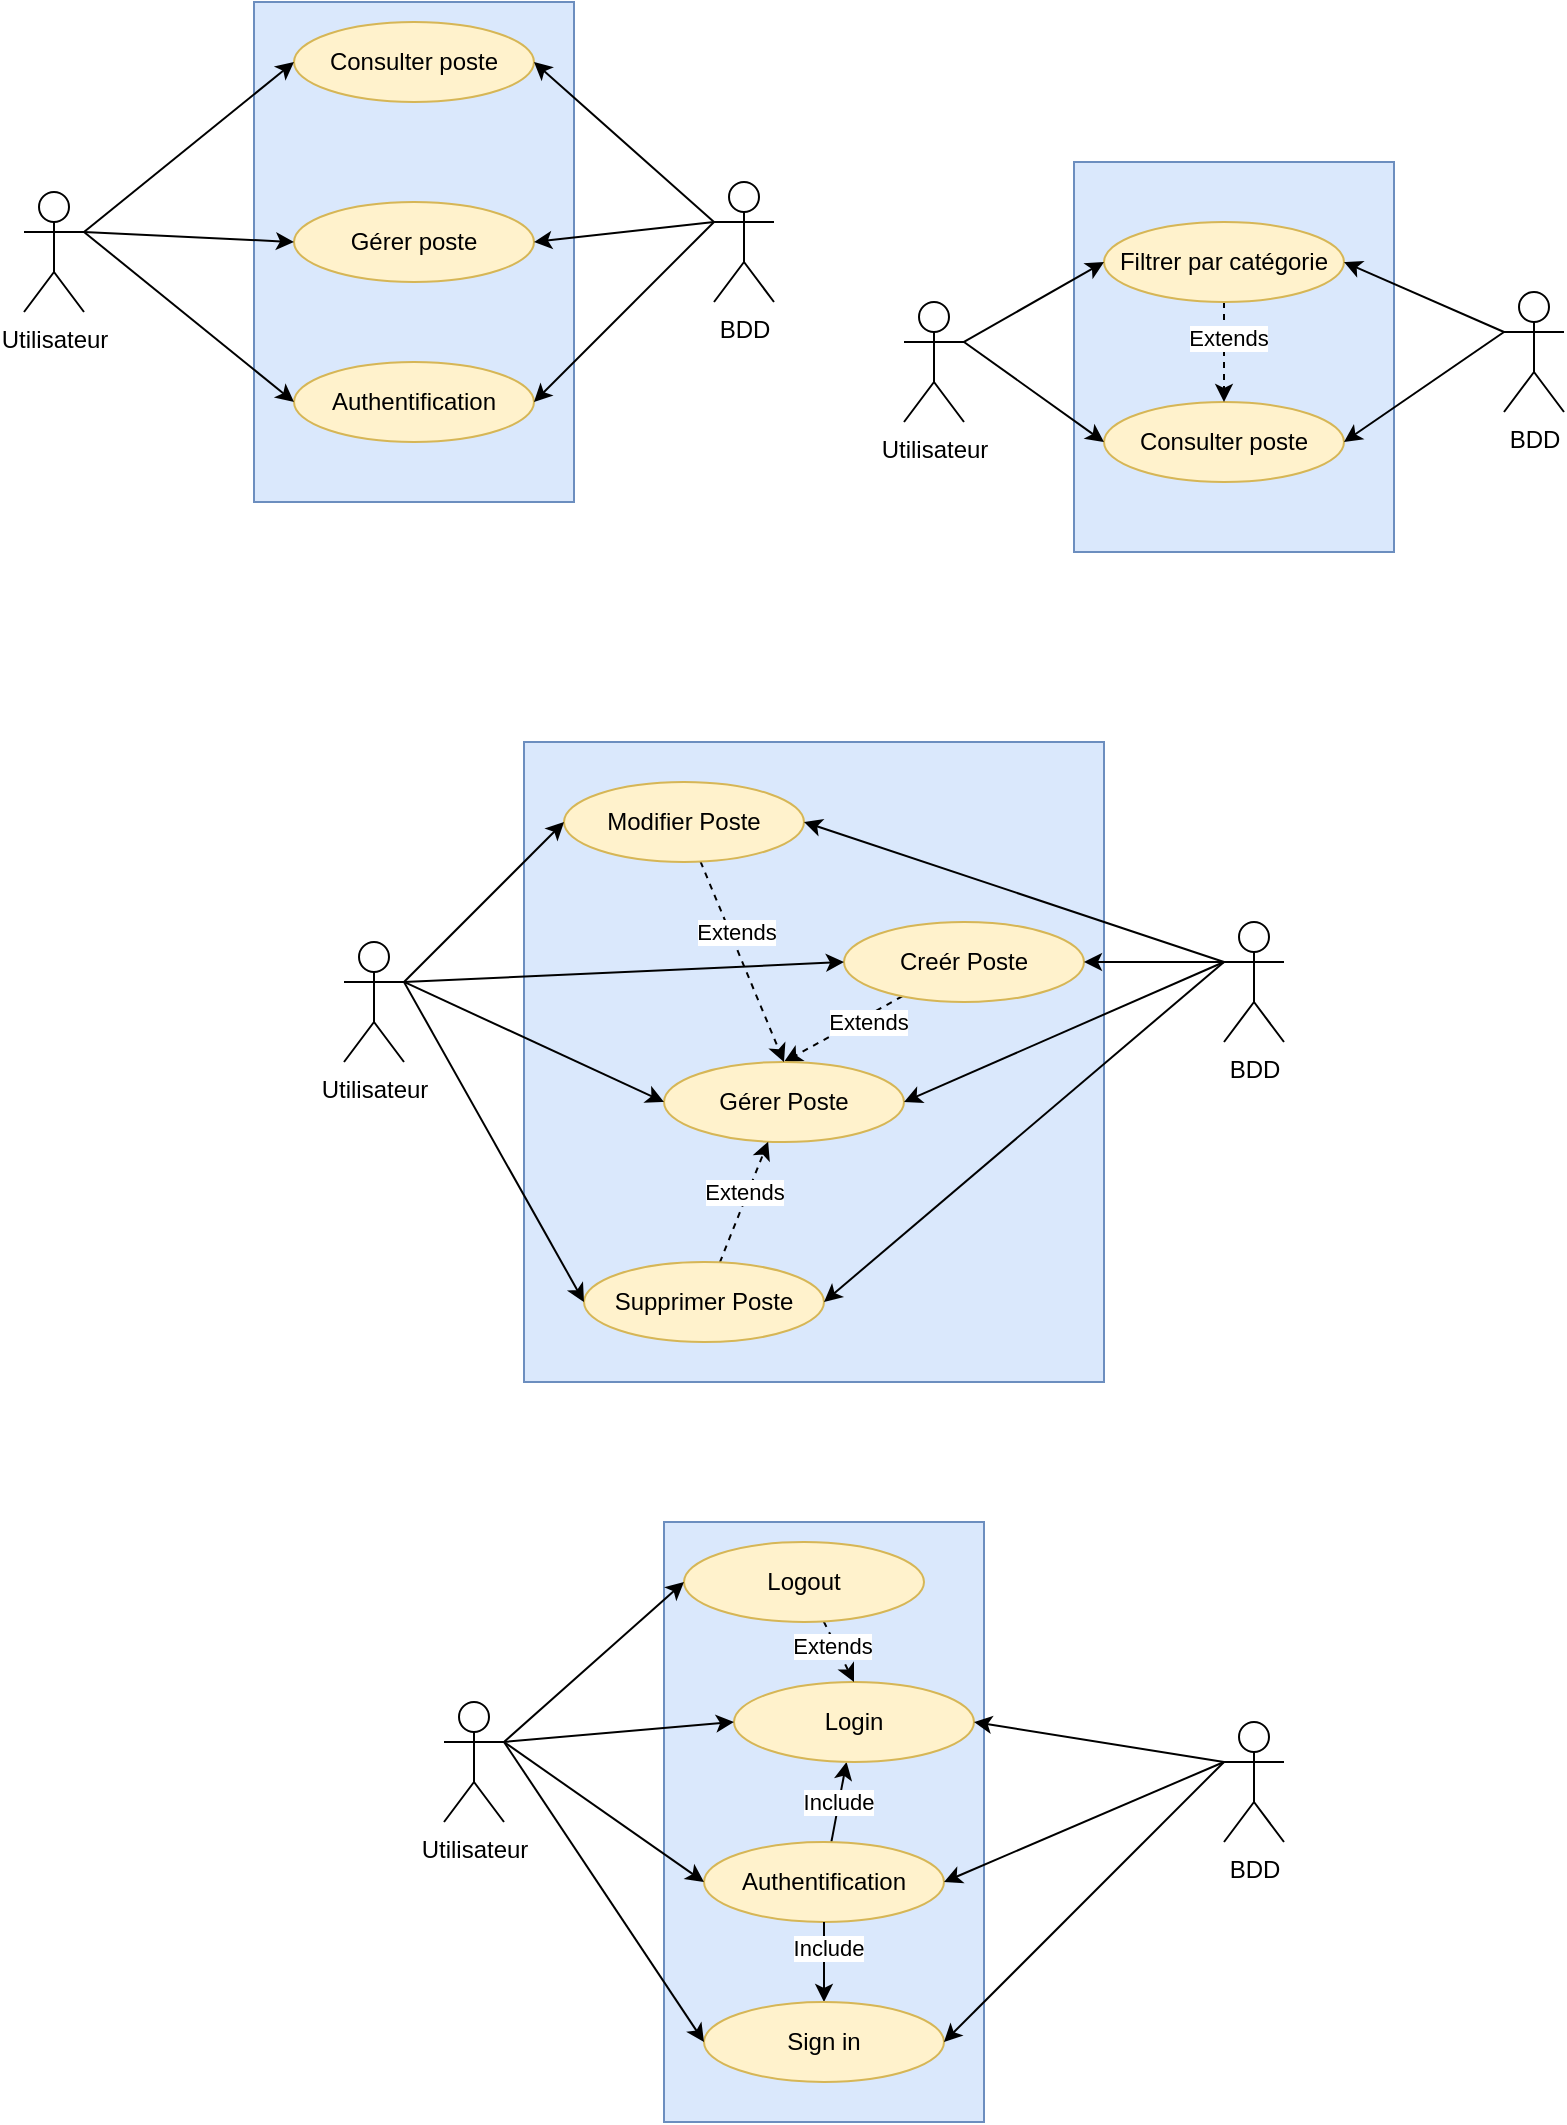 <mxfile>
    <diagram id="e2Y6fUCd4X6fRzXWgO_n" name="Page-1">
        <mxGraphModel dx="1572" dy="688" grid="1" gridSize="10" guides="1" tooltips="1" connect="1" arrows="1" fold="1" page="1" pageScale="1" pageWidth="850" pageHeight="1100" math="0" shadow="0">
            <root>
                <mxCell id="0"/>
                <mxCell id="1" parent="0"/>
                <mxCell id="2" value="" style="rounded=0;whiteSpace=wrap;html=1;fillColor=#dae8fc;strokeColor=#6c8ebf;" vertex="1" parent="1">
                    <mxGeometry x="165" y="20" width="160" height="250" as="geometry"/>
                </mxCell>
                <mxCell id="3" value="Consulter poste" style="ellipse;whiteSpace=wrap;html=1;fillColor=#fff2cc;strokeColor=#d6b656;" vertex="1" parent="1">
                    <mxGeometry x="185" y="30" width="120" height="40" as="geometry"/>
                </mxCell>
                <mxCell id="4" value="Gérer poste" style="ellipse;whiteSpace=wrap;html=1;fillColor=#fff2cc;strokeColor=#d6b656;" vertex="1" parent="1">
                    <mxGeometry x="185" y="120" width="120" height="40" as="geometry"/>
                </mxCell>
                <mxCell id="5" value="Authentification" style="ellipse;whiteSpace=wrap;html=1;fillColor=#fff2cc;strokeColor=#d6b656;" vertex="1" parent="1">
                    <mxGeometry x="185" y="200" width="120" height="40" as="geometry"/>
                </mxCell>
                <mxCell id="7" style="edgeStyle=none;html=1;exitX=1;exitY=0.333;exitDx=0;exitDy=0;exitPerimeter=0;entryX=0;entryY=0.5;entryDx=0;entryDy=0;" edge="1" parent="1" source="6" target="3">
                    <mxGeometry relative="1" as="geometry"/>
                </mxCell>
                <mxCell id="6" value="Utilisateur" style="shape=umlActor;verticalLabelPosition=bottom;verticalAlign=top;html=1;outlineConnect=0;" vertex="1" parent="1">
                    <mxGeometry x="50" y="115" width="30" height="60" as="geometry"/>
                </mxCell>
                <mxCell id="8" style="edgeStyle=none;html=1;exitX=1;exitY=0.333;exitDx=0;exitDy=0;exitPerimeter=0;entryX=0;entryY=0.5;entryDx=0;entryDy=0;" edge="1" parent="1" source="6" target="4">
                    <mxGeometry relative="1" as="geometry"/>
                </mxCell>
                <mxCell id="9" style="edgeStyle=none;html=1;exitX=1;exitY=0.333;exitDx=0;exitDy=0;exitPerimeter=0;entryX=0;entryY=0.5;entryDx=0;entryDy=0;" edge="1" parent="1" source="6" target="5">
                    <mxGeometry relative="1" as="geometry"/>
                </mxCell>
                <mxCell id="12" style="edgeStyle=none;html=1;entryX=1;entryY=0.5;entryDx=0;entryDy=0;exitX=0;exitY=0.333;exitDx=0;exitDy=0;exitPerimeter=0;" edge="1" parent="1" source="11" target="3">
                    <mxGeometry relative="1" as="geometry"/>
                </mxCell>
                <mxCell id="11" value="BDD" style="shape=umlActor;verticalLabelPosition=bottom;verticalAlign=top;html=1;outlineConnect=0;" vertex="1" parent="1">
                    <mxGeometry x="395" y="110" width="30" height="60" as="geometry"/>
                </mxCell>
                <mxCell id="13" style="edgeStyle=none;html=1;entryX=1;entryY=0.5;entryDx=0;entryDy=0;exitX=0;exitY=0.333;exitDx=0;exitDy=0;exitPerimeter=0;" edge="1" parent="1" source="11" target="4">
                    <mxGeometry relative="1" as="geometry"/>
                </mxCell>
                <mxCell id="14" style="edgeStyle=none;html=1;entryX=1;entryY=0.5;entryDx=0;entryDy=0;exitX=0;exitY=0.333;exitDx=0;exitDy=0;exitPerimeter=0;" edge="1" parent="1" source="11" target="5">
                    <mxGeometry relative="1" as="geometry"/>
                </mxCell>
                <mxCell id="15" value="" style="rounded=0;whiteSpace=wrap;html=1;fillColor=#dae8fc;strokeColor=#6c8ebf;" vertex="1" parent="1">
                    <mxGeometry x="370" y="780" width="160" height="300" as="geometry"/>
                </mxCell>
                <mxCell id="27" value="" style="edgeStyle=none;html=1;" edge="1" parent="1" source="17" target="16">
                    <mxGeometry relative="1" as="geometry"/>
                </mxCell>
                <mxCell id="28" value="Include" style="edgeLabel;html=1;align=center;verticalAlign=middle;resizable=0;points=[];" vertex="1" connectable="0" parent="27">
                    <mxGeometry y="1" relative="1" as="geometry">
                        <mxPoint as="offset"/>
                    </mxGeometry>
                </mxCell>
                <mxCell id="16" value="Login" style="ellipse;whiteSpace=wrap;html=1;fillColor=#fff2cc;strokeColor=#d6b656;" vertex="1" parent="1">
                    <mxGeometry x="405" y="860" width="120" height="40" as="geometry"/>
                </mxCell>
                <mxCell id="17" value="Authentification" style="ellipse;whiteSpace=wrap;html=1;fillColor=#fff2cc;strokeColor=#d6b656;" vertex="1" parent="1">
                    <mxGeometry x="390" y="940" width="120" height="40" as="geometry"/>
                </mxCell>
                <mxCell id="19" style="edgeStyle=none;html=1;exitX=1;exitY=0.333;exitDx=0;exitDy=0;exitPerimeter=0;entryX=0;entryY=0.5;entryDx=0;entryDy=0;" edge="1" source="20" target="16" parent="1">
                    <mxGeometry relative="1" as="geometry"/>
                </mxCell>
                <mxCell id="20" value="Utilisateur" style="shape=umlActor;verticalLabelPosition=bottom;verticalAlign=top;html=1;outlineConnect=0;" vertex="1" parent="1">
                    <mxGeometry x="260" y="870" width="30" height="60" as="geometry"/>
                </mxCell>
                <mxCell id="21" style="edgeStyle=none;html=1;exitX=1;exitY=0.333;exitDx=0;exitDy=0;exitPerimeter=0;entryX=0;entryY=0.5;entryDx=0;entryDy=0;" edge="1" source="20" target="17" parent="1">
                    <mxGeometry relative="1" as="geometry"/>
                </mxCell>
                <mxCell id="23" style="edgeStyle=none;html=1;entryX=1;entryY=0.5;entryDx=0;entryDy=0;exitX=0;exitY=0.333;exitDx=0;exitDy=0;exitPerimeter=0;" edge="1" source="24" target="16" parent="1">
                    <mxGeometry relative="1" as="geometry"/>
                </mxCell>
                <mxCell id="24" value="BDD" style="shape=umlActor;verticalLabelPosition=bottom;verticalAlign=top;html=1;outlineConnect=0;" vertex="1" parent="1">
                    <mxGeometry x="650" y="880" width="30" height="60" as="geometry"/>
                </mxCell>
                <mxCell id="25" style="edgeStyle=none;html=1;entryX=1;entryY=0.5;entryDx=0;entryDy=0;exitX=0;exitY=0.333;exitDx=0;exitDy=0;exitPerimeter=0;" edge="1" source="24" target="17" parent="1">
                    <mxGeometry relative="1" as="geometry"/>
                </mxCell>
                <mxCell id="38" value="Utilisateur" style="shape=umlActor;verticalLabelPosition=bottom;verticalAlign=top;html=1;outlineConnect=0;" vertex="1" parent="1">
                    <mxGeometry x="210" y="490" width="30" height="60" as="geometry"/>
                </mxCell>
                <mxCell id="39" value="BDD" style="shape=umlActor;verticalLabelPosition=bottom;verticalAlign=top;html=1;outlineConnect=0;" vertex="1" parent="1">
                    <mxGeometry x="650" y="480" width="30" height="60" as="geometry"/>
                </mxCell>
                <mxCell id="51" value="" style="rounded=0;whiteSpace=wrap;html=1;fillColor=#dae8fc;strokeColor=#6c8ebf;" vertex="1" parent="1">
                    <mxGeometry x="300" y="390" width="290" height="320" as="geometry"/>
                </mxCell>
                <mxCell id="47" style="edgeStyle=none;html=1;entryX=0.5;entryY=0;entryDx=0;entryDy=0;dashed=1;" edge="1" parent="1" source="36" target="37">
                    <mxGeometry relative="1" as="geometry"/>
                </mxCell>
                <mxCell id="49" value="Extends" style="edgeLabel;html=1;align=center;verticalAlign=middle;resizable=0;points=[];" vertex="1" connectable="0" parent="47">
                    <mxGeometry x="-0.378" y="3" relative="1" as="geometry">
                        <mxPoint as="offset"/>
                    </mxGeometry>
                </mxCell>
                <mxCell id="36" value="Creér Poste" style="ellipse;whiteSpace=wrap;html=1;fillColor=#fff2cc;strokeColor=#d6b656;" vertex="1" parent="1">
                    <mxGeometry x="460" y="480" width="120" height="40" as="geometry"/>
                </mxCell>
                <mxCell id="37" value="Gérer Poste" style="ellipse;whiteSpace=wrap;html=1;fillColor=#fff2cc;strokeColor=#d6b656;" vertex="1" parent="1">
                    <mxGeometry x="370" y="550" width="120" height="40" as="geometry"/>
                </mxCell>
                <mxCell id="46" style="edgeStyle=none;html=1;entryX=0.5;entryY=0;entryDx=0;entryDy=0;dashed=1;" edge="1" parent="1" source="43" target="37">
                    <mxGeometry relative="1" as="geometry"/>
                </mxCell>
                <mxCell id="48" value="Extends" style="edgeLabel;html=1;align=center;verticalAlign=middle;resizable=0;points=[];" vertex="1" connectable="0" parent="46">
                    <mxGeometry x="-0.282" y="3" relative="1" as="geometry">
                        <mxPoint as="offset"/>
                    </mxGeometry>
                </mxCell>
                <mxCell id="43" value="Modifier Poste" style="ellipse;whiteSpace=wrap;html=1;fillColor=#fff2cc;strokeColor=#d6b656;" vertex="1" parent="1">
                    <mxGeometry x="320" y="410" width="120" height="40" as="geometry"/>
                </mxCell>
                <mxCell id="45" value="" style="edgeStyle=none;html=1;dashed=1;" edge="1" parent="1" source="44" target="37">
                    <mxGeometry relative="1" as="geometry"/>
                </mxCell>
                <mxCell id="50" value="Extends" style="edgeLabel;html=1;align=center;verticalAlign=middle;resizable=0;points=[];" vertex="1" connectable="0" parent="45">
                    <mxGeometry x="0.143" y="2" relative="1" as="geometry">
                        <mxPoint as="offset"/>
                    </mxGeometry>
                </mxCell>
                <mxCell id="44" value="Supprimer Poste" style="ellipse;whiteSpace=wrap;html=1;fillColor=#fff2cc;strokeColor=#d6b656;" vertex="1" parent="1">
                    <mxGeometry x="330" y="650" width="120" height="40" as="geometry"/>
                </mxCell>
                <mxCell id="52" style="edgeStyle=none;html=1;entryX=0;entryY=0.5;entryDx=0;entryDy=0;exitX=1;exitY=0.333;exitDx=0;exitDy=0;exitPerimeter=0;" edge="1" parent="1" source="38" target="43">
                    <mxGeometry relative="1" as="geometry"/>
                </mxCell>
                <mxCell id="53" style="edgeStyle=none;html=1;entryX=0;entryY=0.5;entryDx=0;entryDy=0;exitX=1;exitY=0.333;exitDx=0;exitDy=0;exitPerimeter=0;" edge="1" parent="1" source="38" target="37">
                    <mxGeometry relative="1" as="geometry"/>
                </mxCell>
                <mxCell id="54" style="edgeStyle=none;html=1;entryX=0;entryY=0.5;entryDx=0;entryDy=0;exitX=1;exitY=0.333;exitDx=0;exitDy=0;exitPerimeter=0;" edge="1" parent="1" source="38" target="44">
                    <mxGeometry relative="1" as="geometry"/>
                </mxCell>
                <mxCell id="55" style="edgeStyle=none;html=1;entryX=0;entryY=0.5;entryDx=0;entryDy=0;exitX=1;exitY=0.333;exitDx=0;exitDy=0;exitPerimeter=0;" edge="1" parent="1" source="38" target="36">
                    <mxGeometry relative="1" as="geometry"/>
                </mxCell>
                <mxCell id="56" style="edgeStyle=none;html=1;exitX=0;exitY=0.333;exitDx=0;exitDy=0;exitPerimeter=0;entryX=1;entryY=0.5;entryDx=0;entryDy=0;" edge="1" parent="1" source="39" target="43">
                    <mxGeometry relative="1" as="geometry"/>
                </mxCell>
                <mxCell id="57" style="edgeStyle=none;html=1;exitX=0;exitY=0.333;exitDx=0;exitDy=0;exitPerimeter=0;entryX=1;entryY=0.5;entryDx=0;entryDy=0;" edge="1" parent="1" source="39" target="37">
                    <mxGeometry relative="1" as="geometry"/>
                </mxCell>
                <mxCell id="58" style="edgeStyle=none;html=1;exitX=0;exitY=0.333;exitDx=0;exitDy=0;exitPerimeter=0;entryX=1;entryY=0.5;entryDx=0;entryDy=0;" edge="1" parent="1" source="39" target="36">
                    <mxGeometry relative="1" as="geometry"/>
                </mxCell>
                <mxCell id="59" style="edgeStyle=none;html=1;exitX=0;exitY=0.333;exitDx=0;exitDy=0;exitPerimeter=0;entryX=1;entryY=0.5;entryDx=0;entryDy=0;" edge="1" parent="1" source="39" target="44">
                    <mxGeometry relative="1" as="geometry"/>
                </mxCell>
                <mxCell id="61" value="" style="edgeStyle=none;html=1;" edge="1" parent="1" source="17" target="60">
                    <mxGeometry relative="1" as="geometry"/>
                </mxCell>
                <mxCell id="62" value="Include" style="edgeLabel;html=1;align=center;verticalAlign=middle;resizable=0;points=[];" vertex="1" connectable="0" parent="61">
                    <mxGeometry x="-0.354" y="2" relative="1" as="geometry">
                        <mxPoint as="offset"/>
                    </mxGeometry>
                </mxCell>
                <mxCell id="60" value="Sign in" style="ellipse;whiteSpace=wrap;html=1;fillColor=#fff2cc;strokeColor=#d6b656;" vertex="1" parent="1">
                    <mxGeometry x="390" y="1020" width="120" height="40" as="geometry"/>
                </mxCell>
                <mxCell id="63" style="edgeStyle=none;html=1;exitX=1;exitY=0.333;exitDx=0;exitDy=0;exitPerimeter=0;entryX=0;entryY=0.5;entryDx=0;entryDy=0;" edge="1" parent="1" source="20" target="60">
                    <mxGeometry relative="1" as="geometry"/>
                </mxCell>
                <mxCell id="64" style="edgeStyle=none;html=1;entryX=1;entryY=0.5;entryDx=0;entryDy=0;exitX=0;exitY=0.333;exitDx=0;exitDy=0;exitPerimeter=0;" edge="1" parent="1" source="24" target="60">
                    <mxGeometry relative="1" as="geometry"/>
                </mxCell>
                <mxCell id="80" style="edgeStyle=none;html=1;entryX=0.5;entryY=0;entryDx=0;entryDy=0;dashed=1;" edge="1" parent="1" source="65" target="16">
                    <mxGeometry relative="1" as="geometry"/>
                </mxCell>
                <mxCell id="81" value="Extends" style="edgeLabel;html=1;align=center;verticalAlign=middle;resizable=0;points=[];" vertex="1" connectable="0" parent="80">
                    <mxGeometry x="-0.234" y="-2" relative="1" as="geometry">
                        <mxPoint as="offset"/>
                    </mxGeometry>
                </mxCell>
                <mxCell id="65" value="Logout" style="ellipse;whiteSpace=wrap;html=1;fillColor=#fff2cc;strokeColor=#d6b656;" vertex="1" parent="1">
                    <mxGeometry x="380" y="790" width="120" height="40" as="geometry"/>
                </mxCell>
                <mxCell id="66" style="edgeStyle=none;html=1;exitX=1;exitY=0.333;exitDx=0;exitDy=0;exitPerimeter=0;entryX=0;entryY=0.5;entryDx=0;entryDy=0;" edge="1" parent="1" source="20" target="65">
                    <mxGeometry relative="1" as="geometry"/>
                </mxCell>
                <mxCell id="67" value="" style="rounded=0;whiteSpace=wrap;html=1;fillColor=#dae8fc;strokeColor=#6c8ebf;" vertex="1" parent="1">
                    <mxGeometry x="575" y="100" width="160" height="195" as="geometry"/>
                </mxCell>
                <mxCell id="68" value="Consulter poste" style="ellipse;whiteSpace=wrap;html=1;fillColor=#fff2cc;strokeColor=#d6b656;" vertex="1" parent="1">
                    <mxGeometry x="590" y="220" width="120" height="40" as="geometry"/>
                </mxCell>
                <mxCell id="82" value="" style="edgeStyle=none;html=1;dashed=1;" edge="1" parent="1" source="70" target="68">
                    <mxGeometry relative="1" as="geometry"/>
                </mxCell>
                <mxCell id="83" value="Extends" style="edgeLabel;html=1;align=center;verticalAlign=middle;resizable=0;points=[];" vertex="1" connectable="0" parent="82">
                    <mxGeometry x="-0.308" y="2" relative="1" as="geometry">
                        <mxPoint as="offset"/>
                    </mxGeometry>
                </mxCell>
                <mxCell id="70" value="Filtrer par catégorie" style="ellipse;whiteSpace=wrap;html=1;fillColor=#fff2cc;strokeColor=#d6b656;" vertex="1" parent="1">
                    <mxGeometry x="590" y="130" width="120" height="40" as="geometry"/>
                </mxCell>
                <mxCell id="71" style="edgeStyle=none;html=1;exitX=1;exitY=0.333;exitDx=0;exitDy=0;exitPerimeter=0;entryX=0;entryY=0.5;entryDx=0;entryDy=0;" edge="1" source="72" target="68" parent="1">
                    <mxGeometry relative="1" as="geometry"/>
                </mxCell>
                <mxCell id="72" value="Utilisateur" style="shape=umlActor;verticalLabelPosition=bottom;verticalAlign=top;html=1;outlineConnect=0;" vertex="1" parent="1">
                    <mxGeometry x="490" y="170" width="30" height="60" as="geometry"/>
                </mxCell>
                <mxCell id="74" style="edgeStyle=none;html=1;exitX=1;exitY=0.333;exitDx=0;exitDy=0;exitPerimeter=0;entryX=0;entryY=0.5;entryDx=0;entryDy=0;" edge="1" source="72" target="70" parent="1">
                    <mxGeometry relative="1" as="geometry"/>
                </mxCell>
                <mxCell id="75" style="edgeStyle=none;html=1;entryX=1;entryY=0.5;entryDx=0;entryDy=0;exitX=0;exitY=0.333;exitDx=0;exitDy=0;exitPerimeter=0;" edge="1" source="76" target="68" parent="1">
                    <mxGeometry relative="1" as="geometry"/>
                </mxCell>
                <mxCell id="76" value="BDD" style="shape=umlActor;verticalLabelPosition=bottom;verticalAlign=top;html=1;outlineConnect=0;" vertex="1" parent="1">
                    <mxGeometry x="790" y="165" width="30" height="60" as="geometry"/>
                </mxCell>
                <mxCell id="78" style="edgeStyle=none;html=1;entryX=1;entryY=0.5;entryDx=0;entryDy=0;exitX=0;exitY=0.333;exitDx=0;exitDy=0;exitPerimeter=0;" edge="1" source="76" target="70" parent="1">
                    <mxGeometry relative="1" as="geometry"/>
                </mxCell>
            </root>
        </mxGraphModel>
    </diagram>
</mxfile>